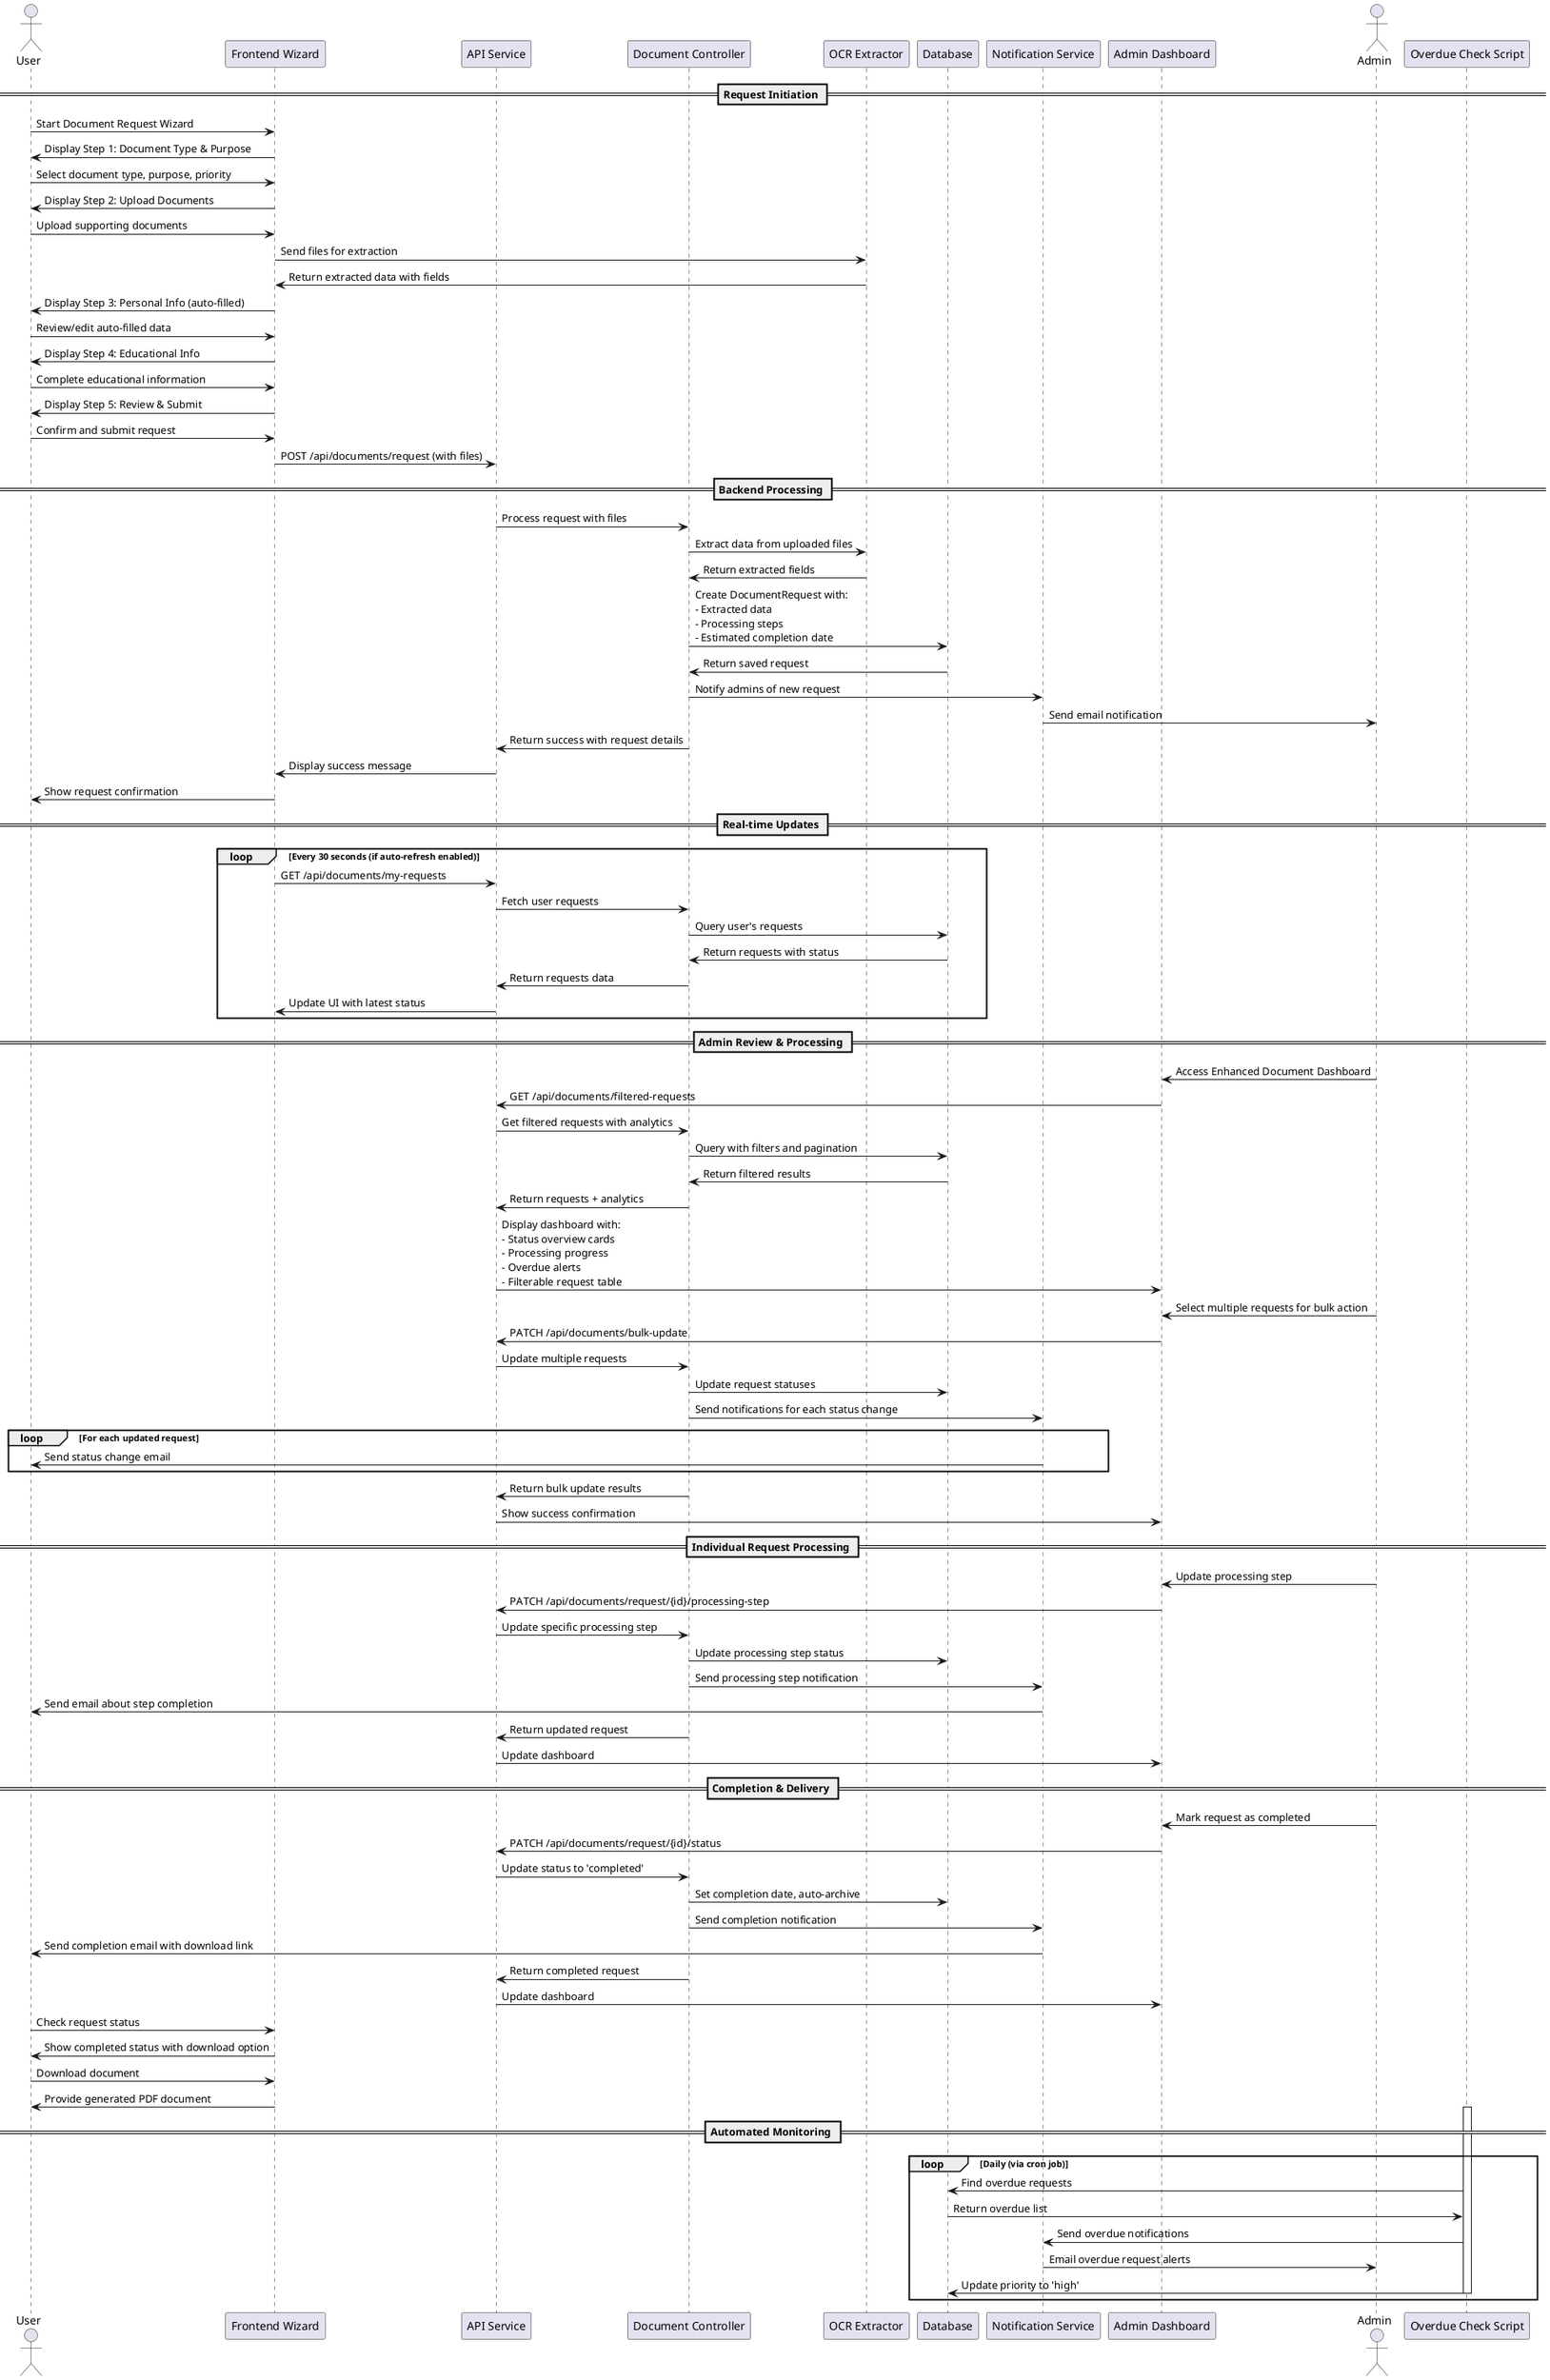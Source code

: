 @startuml Enhanced Document Request Flow
actor User
participant "Frontend Wizard" as FE
participant "API Service" as API
participant "Document Controller" as DC
participant "OCR Extractor" as OCR
participant "Database" as DB
participant "Notification Service" as NS
participant "Admin Dashboard" as AD
actor Admin

== Request Initiation ==
User -> FE : Start Document Request Wizard
FE -> User : Display Step 1: Document Type & Purpose

User -> FE : Select document type, purpose, priority
FE -> User : Display Step 2: Upload Documents

User -> FE : Upload supporting documents
FE -> OCR : Send files for extraction
OCR -> FE : Return extracted data with fields
FE -> User : Display Step 3: Personal Info (auto-filled)

User -> FE : Review/edit auto-filled data
FE -> User : Display Step 4: Educational Info

User -> FE : Complete educational information
FE -> User : Display Step 5: Review & Submit

User -> FE : Confirm and submit request
FE -> API : POST /api/documents/request (with files)

== Backend Processing ==
API -> DC : Process request with files
DC -> OCR : Extract data from uploaded files
OCR -> DC : Return extracted fields
DC -> DB : Create DocumentRequest with:\n- Extracted data\n- Processing steps\n- Estimated completion date
DB -> DC : Return saved request
DC -> NS : Notify admins of new request
NS -> Admin : Send email notification
DC -> API : Return success with request details
API -> FE : Display success message
FE -> User : Show request confirmation

== Real-time Updates ==
loop Every 30 seconds (if auto-refresh enabled)
  FE -> API : GET /api/documents/my-requests
  API -> DC : Fetch user requests
  DC -> DB : Query user's requests
  DB -> DC : Return requests with status
  DC -> API : Return requests data
  API -> FE : Update UI with latest status
end

== Admin Review & Processing ==
Admin -> AD : Access Enhanced Document Dashboard
AD -> API : GET /api/documents/filtered-requests
API -> DC : Get filtered requests with analytics
DC -> DB : Query with filters and pagination
DB -> DC : Return filtered results
DC -> API : Return requests + analytics
API -> AD : Display dashboard with:\n- Status overview cards\n- Processing progress\n- Overdue alerts\n- Filterable request table

Admin -> AD : Select multiple requests for bulk action
AD -> API : PATCH /api/documents/bulk-update
API -> DC : Update multiple requests
DC -> DB : Update request statuses
DC -> NS : Send notifications for each status change
loop For each updated request
  NS -> User : Send status change email
end
DC -> API : Return bulk update results
API -> AD : Show success confirmation

== Individual Request Processing ==
Admin -> AD : Update processing step
AD -> API : PATCH /api/documents/request/{id}/processing-step
API -> DC : Update specific processing step
DC -> DB : Update processing step status
DC -> NS : Send processing step notification
NS -> User : Send email about step completion
DC -> API : Return updated request
API -> AD : Update dashboard

== Completion & Delivery ==
Admin -> AD : Mark request as completed
AD -> API : PATCH /api/documents/request/{id}/status
API -> DC : Update status to 'completed'
DC -> DB : Set completion date, auto-archive
DC -> NS : Send completion notification
NS -> User : Send completion email with download link
DC -> API : Return completed request
API -> AD : Update dashboard

User -> FE : Check request status
FE -> User : Show completed status with download option
User -> FE : Download document
FE -> User : Provide generated PDF document

== Automated Monitoring ==
loop Daily (via cron job)
  activate "Overdue Check Script"
  "Overdue Check Script" -> DB : Find overdue requests
  DB -> "Overdue Check Script" : Return overdue list
  "Overdue Check Script" -> NS : Send overdue notifications
  NS -> Admin : Email overdue request alerts
  "Overdue Check Script" -> DB : Update priority to 'high'
  deactivate "Overdue Check Script"
end

@enduml
